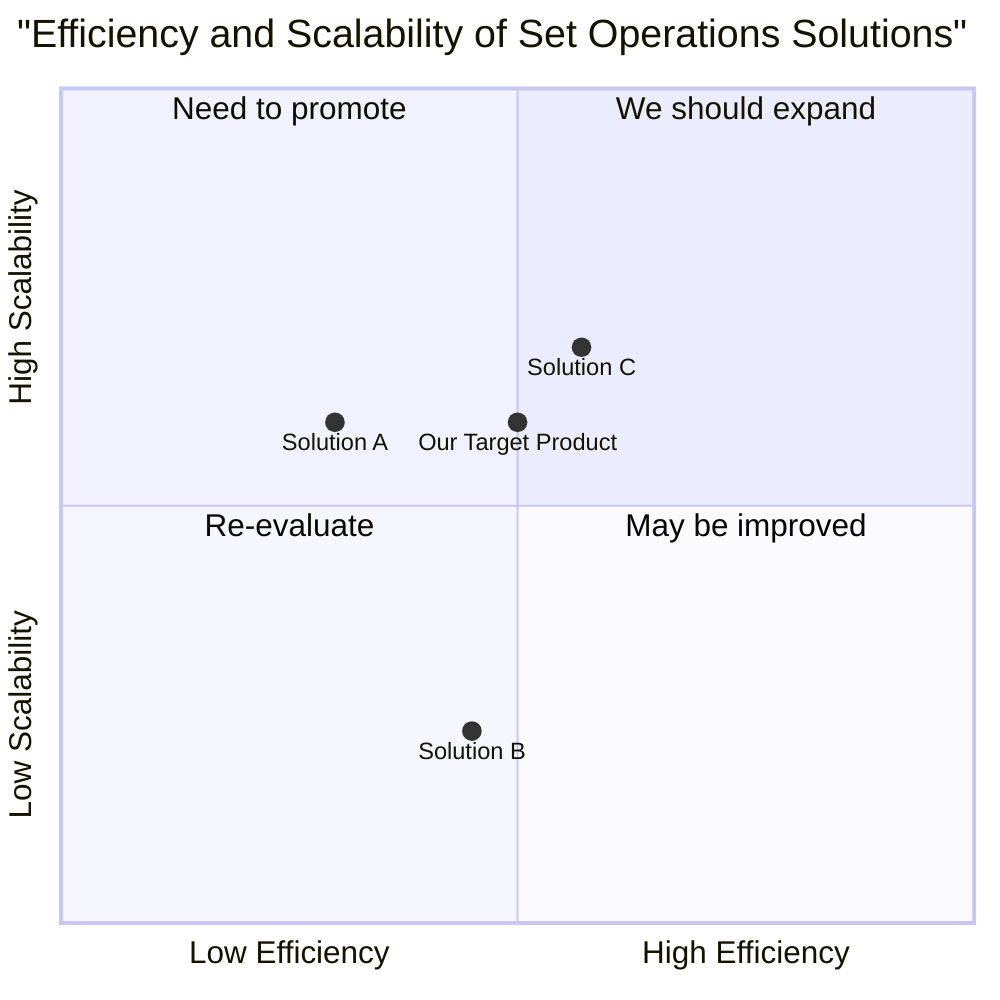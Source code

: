 quadrantChart
    title "Efficiency and Scalability of Set Operations Solutions"
    x-axis "Low Efficiency" --> "High Efficiency"
    y-axis "Low Scalability" --> "High Scalability"
    quadrant-1 "We should expand"
    quadrant-2 "Need to promote"
    quadrant-3 "Re-evaluate"
    quadrant-4 "May be improved"
    "Solution A": [0.3, 0.6]
    "Solution B": [0.45, 0.23]
    "Solution C": [0.57, 0.69]
    "Our Target Product": [0.5, 0.6]